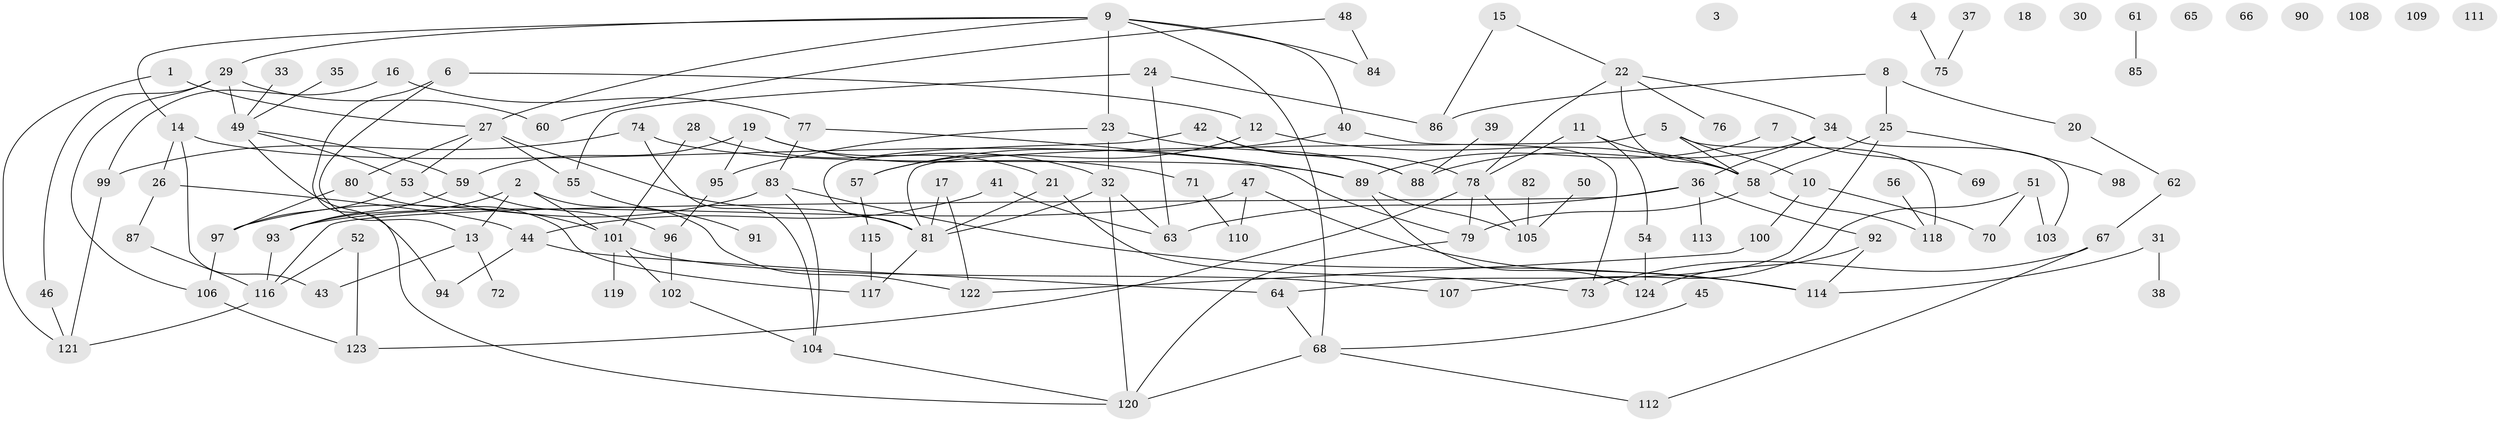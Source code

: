 // coarse degree distribution, {2: 0.09433962264150944, 5: 0.07547169811320754, 0: 0.18867924528301888, 1: 0.18867924528301888, 6: 0.07547169811320754, 4: 0.1320754716981132, 21: 0.018867924528301886, 7: 0.05660377358490566, 10: 0.018867924528301886, 8: 0.03773584905660377, 3: 0.11320754716981132}
// Generated by graph-tools (version 1.1) at 2025/16/03/04/25 18:16:44]
// undirected, 124 vertices, 170 edges
graph export_dot {
graph [start="1"]
  node [color=gray90,style=filled];
  1;
  2;
  3;
  4;
  5;
  6;
  7;
  8;
  9;
  10;
  11;
  12;
  13;
  14;
  15;
  16;
  17;
  18;
  19;
  20;
  21;
  22;
  23;
  24;
  25;
  26;
  27;
  28;
  29;
  30;
  31;
  32;
  33;
  34;
  35;
  36;
  37;
  38;
  39;
  40;
  41;
  42;
  43;
  44;
  45;
  46;
  47;
  48;
  49;
  50;
  51;
  52;
  53;
  54;
  55;
  56;
  57;
  58;
  59;
  60;
  61;
  62;
  63;
  64;
  65;
  66;
  67;
  68;
  69;
  70;
  71;
  72;
  73;
  74;
  75;
  76;
  77;
  78;
  79;
  80;
  81;
  82;
  83;
  84;
  85;
  86;
  87;
  88;
  89;
  90;
  91;
  92;
  93;
  94;
  95;
  96;
  97;
  98;
  99;
  100;
  101;
  102;
  103;
  104;
  105;
  106;
  107;
  108;
  109;
  110;
  111;
  112;
  113;
  114;
  115;
  116;
  117;
  118;
  119;
  120;
  121;
  122;
  123;
  124;
  1 -- 27;
  1 -- 121;
  2 -- 13;
  2 -- 93;
  2 -- 101;
  2 -- 122;
  4 -- 75;
  5 -- 10;
  5 -- 58;
  5 -- 81;
  5 -- 118;
  6 -- 12;
  6 -- 13;
  6 -- 120;
  7 -- 69;
  7 -- 89;
  8 -- 20;
  8 -- 25;
  8 -- 86;
  9 -- 14;
  9 -- 23;
  9 -- 27;
  9 -- 29;
  9 -- 40;
  9 -- 68;
  9 -- 84;
  10 -- 70;
  10 -- 100;
  11 -- 54;
  11 -- 58;
  11 -- 78;
  12 -- 57;
  12 -- 58;
  13 -- 43;
  13 -- 72;
  14 -- 26;
  14 -- 43;
  14 -- 79;
  15 -- 22;
  15 -- 86;
  16 -- 77;
  16 -- 99;
  17 -- 81;
  17 -- 122;
  19 -- 21;
  19 -- 59;
  19 -- 71;
  19 -- 95;
  20 -- 62;
  21 -- 73;
  21 -- 81;
  22 -- 34;
  22 -- 58;
  22 -- 76;
  22 -- 78;
  23 -- 32;
  23 -- 88;
  23 -- 95;
  24 -- 55;
  24 -- 63;
  24 -- 86;
  25 -- 58;
  25 -- 64;
  25 -- 98;
  26 -- 44;
  26 -- 87;
  27 -- 53;
  27 -- 55;
  27 -- 80;
  27 -- 81;
  28 -- 32;
  28 -- 101;
  29 -- 46;
  29 -- 49;
  29 -- 60;
  29 -- 106;
  31 -- 38;
  31 -- 114;
  32 -- 63;
  32 -- 81;
  32 -- 120;
  33 -- 49;
  34 -- 36;
  34 -- 88;
  34 -- 103;
  35 -- 49;
  36 -- 63;
  36 -- 92;
  36 -- 113;
  36 -- 116;
  37 -- 75;
  39 -- 88;
  40 -- 57;
  40 -- 73;
  41 -- 44;
  41 -- 63;
  42 -- 78;
  42 -- 81;
  42 -- 88;
  44 -- 64;
  44 -- 94;
  45 -- 68;
  46 -- 121;
  47 -- 93;
  47 -- 110;
  47 -- 114;
  48 -- 60;
  48 -- 84;
  49 -- 53;
  49 -- 59;
  49 -- 94;
  50 -- 105;
  51 -- 70;
  51 -- 103;
  51 -- 107;
  52 -- 116;
  52 -- 123;
  53 -- 97;
  53 -- 101;
  54 -- 124;
  55 -- 91;
  56 -- 118;
  57 -- 115;
  58 -- 79;
  58 -- 118;
  59 -- 93;
  59 -- 96;
  61 -- 85;
  62 -- 67;
  64 -- 68;
  67 -- 73;
  67 -- 112;
  68 -- 112;
  68 -- 120;
  71 -- 110;
  74 -- 89;
  74 -- 99;
  74 -- 104;
  77 -- 83;
  77 -- 89;
  78 -- 79;
  78 -- 105;
  78 -- 123;
  79 -- 120;
  80 -- 97;
  80 -- 117;
  81 -- 117;
  82 -- 105;
  83 -- 97;
  83 -- 104;
  83 -- 114;
  87 -- 116;
  89 -- 105;
  89 -- 124;
  92 -- 114;
  92 -- 124;
  93 -- 116;
  95 -- 96;
  96 -- 102;
  97 -- 106;
  99 -- 121;
  100 -- 122;
  101 -- 102;
  101 -- 107;
  101 -- 119;
  102 -- 104;
  104 -- 120;
  106 -- 123;
  115 -- 117;
  116 -- 121;
}
